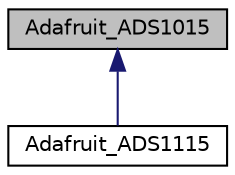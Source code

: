 digraph "Adafruit_ADS1015"
{
  edge [fontname="Helvetica",fontsize="10",labelfontname="Helvetica",labelfontsize="10"];
  node [fontname="Helvetica",fontsize="10",shape=record];
  Node0 [label="Adafruit_ADS1015",height=0.2,width=0.4,color="black", fillcolor="grey75", style="filled", fontcolor="black"];
  Node0 -> Node1 [dir="back",color="midnightblue",fontsize="10",style="solid"];
  Node1 [label="Adafruit_ADS1115",height=0.2,width=0.4,color="black", fillcolor="white", style="filled",URL="$classAdafruit__ADS1115.html"];
}
